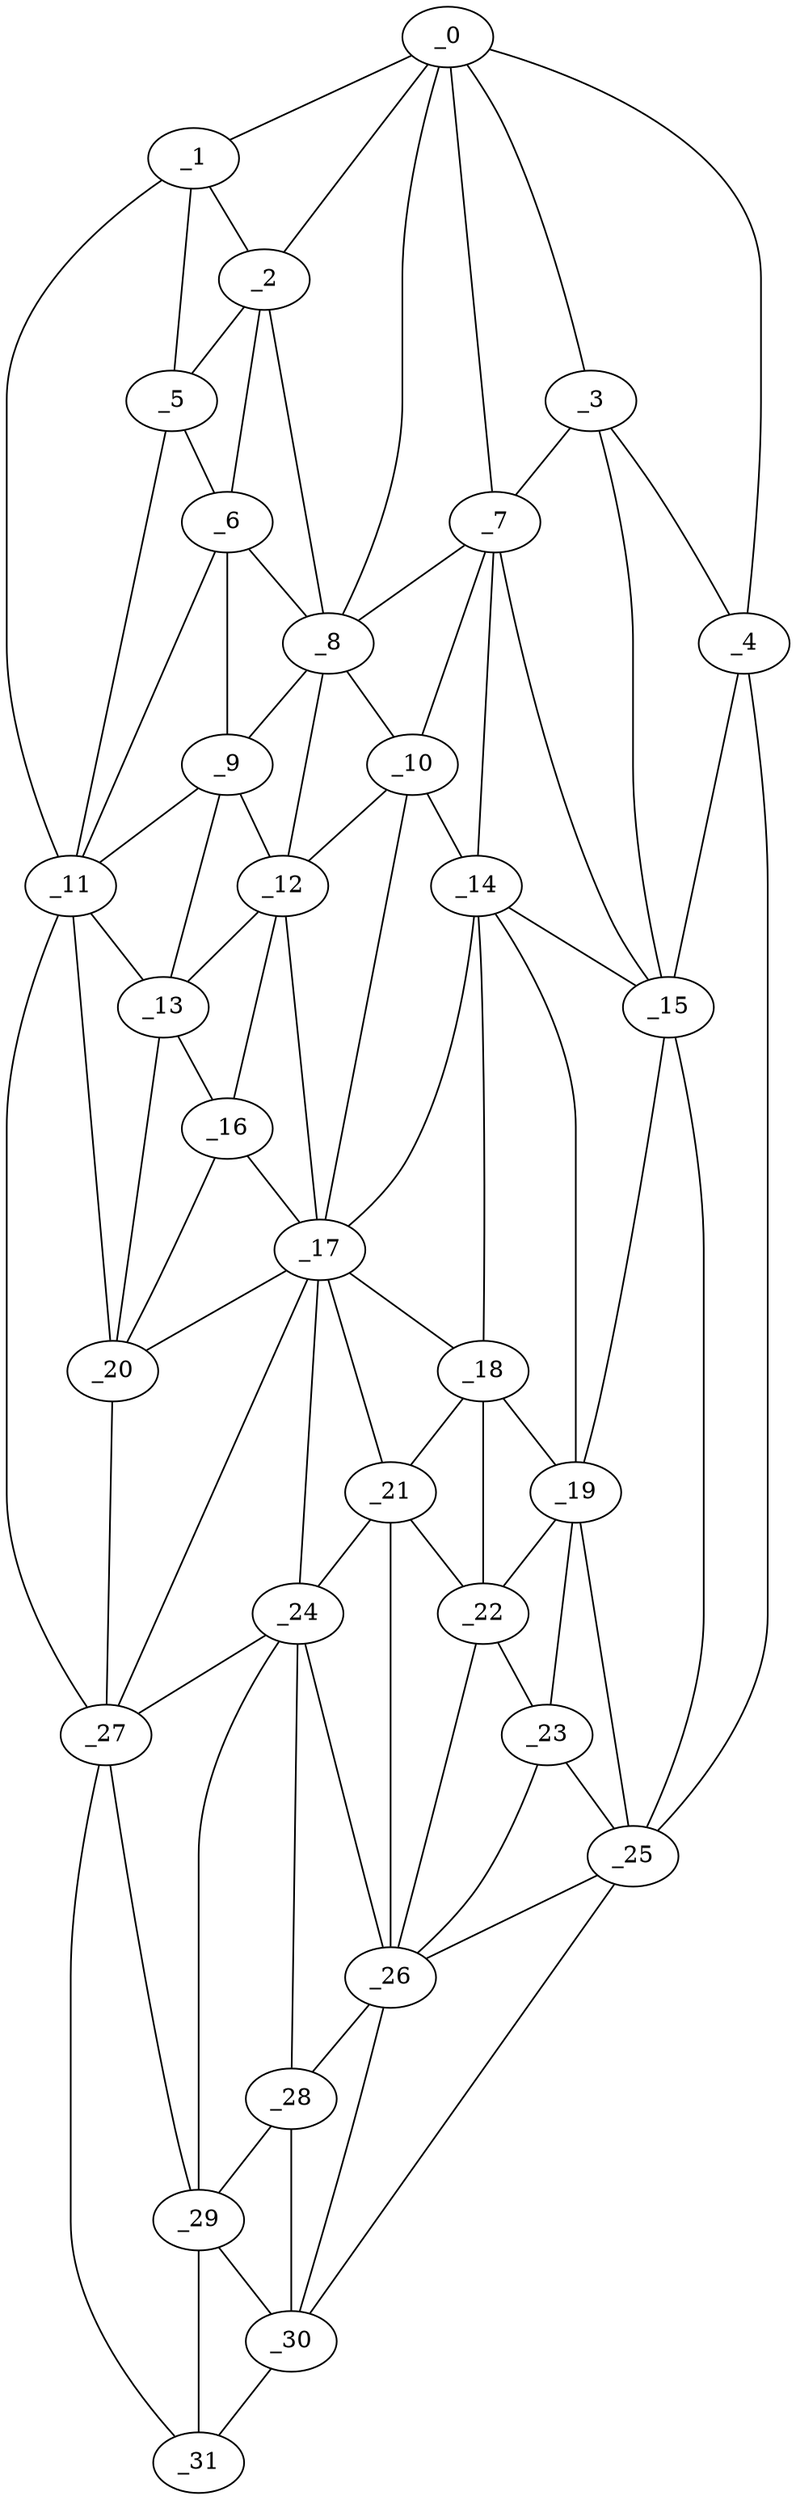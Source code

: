 graph "obj32__245.gxl" {
	_0	 [x=11,
		y=42];
	_1	 [x=23,
		y=18];
	_0 -- _1	 [valence=1];
	_2	 [x=25,
		y=27];
	_0 -- _2	 [valence=2];
	_3	 [x=27,
		y=91];
	_0 -- _3	 [valence=1];
	_4	 [x=30,
		y=111];
	_0 -- _4	 [valence=1];
	_7	 [x=41,
		y=76];
	_0 -- _7	 [valence=2];
	_8	 [x=44,
		y=39];
	_0 -- _8	 [valence=2];
	_1 -- _2	 [valence=2];
	_5	 [x=33,
		y=17];
	_1 -- _5	 [valence=2];
	_11	 [x=58,
		y=14];
	_1 -- _11	 [valence=1];
	_2 -- _5	 [valence=1];
	_6	 [x=36,
		y=25];
	_2 -- _6	 [valence=2];
	_2 -- _8	 [valence=2];
	_3 -- _4	 [valence=2];
	_3 -- _7	 [valence=1];
	_15	 [x=63,
		y=108];
	_3 -- _15	 [valence=2];
	_4 -- _15	 [valence=1];
	_25	 [x=91,
		y=112];
	_4 -- _25	 [valence=1];
	_5 -- _6	 [valence=1];
	_5 -- _11	 [valence=2];
	_6 -- _8	 [valence=2];
	_9	 [x=52,
		y=31];
	_6 -- _9	 [valence=2];
	_6 -- _11	 [valence=2];
	_7 -- _8	 [valence=2];
	_10	 [x=54,
		y=67];
	_7 -- _10	 [valence=1];
	_14	 [x=63,
		y=77];
	_7 -- _14	 [valence=2];
	_7 -- _15	 [valence=2];
	_8 -- _9	 [valence=2];
	_8 -- _10	 [valence=2];
	_12	 [x=59,
		y=46];
	_8 -- _12	 [valence=1];
	_9 -- _11	 [valence=2];
	_9 -- _12	 [valence=1];
	_13	 [x=61,
		y=30];
	_9 -- _13	 [valence=2];
	_10 -- _12	 [valence=2];
	_10 -- _14	 [valence=2];
	_17	 [x=68,
		y=54];
	_10 -- _17	 [valence=2];
	_11 -- _13	 [valence=2];
	_20	 [x=75,
		y=37];
	_11 -- _20	 [valence=1];
	_27	 [x=105,
		y=36];
	_11 -- _27	 [valence=1];
	_12 -- _13	 [valence=1];
	_16	 [x=68,
		y=43];
	_12 -- _16	 [valence=2];
	_12 -- _17	 [valence=1];
	_13 -- _16	 [valence=2];
	_13 -- _20	 [valence=2];
	_14 -- _15	 [valence=2];
	_14 -- _17	 [valence=2];
	_18	 [x=69,
		y=77];
	_14 -- _18	 [valence=2];
	_19	 [x=69,
		y=108];
	_14 -- _19	 [valence=2];
	_15 -- _19	 [valence=2];
	_15 -- _25	 [valence=1];
	_16 -- _17	 [valence=1];
	_16 -- _20	 [valence=1];
	_17 -- _18	 [valence=2];
	_17 -- _20	 [valence=2];
	_21	 [x=76,
		y=77];
	_17 -- _21	 [valence=2];
	_24	 [x=83,
		y=76];
	_17 -- _24	 [valence=2];
	_17 -- _27	 [valence=1];
	_18 -- _19	 [valence=2];
	_18 -- _21	 [valence=2];
	_22	 [x=76,
		y=107];
	_18 -- _22	 [valence=1];
	_19 -- _22	 [valence=2];
	_23	 [x=82,
		y=108];
	_19 -- _23	 [valence=2];
	_19 -- _25	 [valence=2];
	_20 -- _27	 [valence=1];
	_21 -- _22	 [valence=2];
	_21 -- _24	 [valence=1];
	_26	 [x=92,
		y=96];
	_21 -- _26	 [valence=2];
	_22 -- _23	 [valence=2];
	_22 -- _26	 [valence=2];
	_23 -- _25	 [valence=2];
	_23 -- _26	 [valence=2];
	_24 -- _26	 [valence=2];
	_24 -- _27	 [valence=2];
	_28	 [x=111,
		y=73];
	_24 -- _28	 [valence=1];
	_29	 [x=114,
		y=65];
	_24 -- _29	 [valence=2];
	_25 -- _26	 [valence=2];
	_30	 [x=115,
		y=81];
	_25 -- _30	 [valence=1];
	_26 -- _28	 [valence=2];
	_26 -- _30	 [valence=1];
	_27 -- _29	 [valence=2];
	_31	 [x=122,
		y=54];
	_27 -- _31	 [valence=1];
	_28 -- _29	 [valence=2];
	_28 -- _30	 [valence=1];
	_29 -- _30	 [valence=2];
	_29 -- _31	 [valence=1];
	_30 -- _31	 [valence=1];
}
